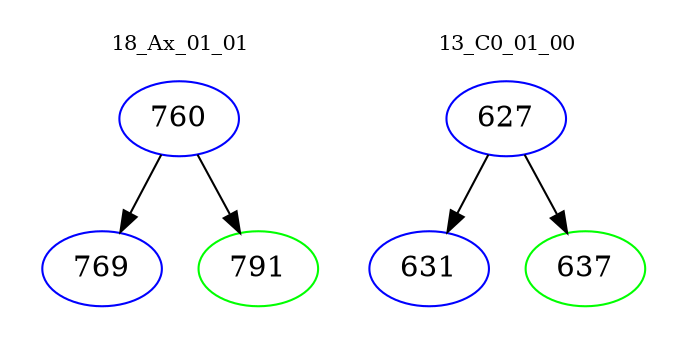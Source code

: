 digraph{
subgraph cluster_0 {
color = white
label = "18_Ax_01_01";
fontsize=10;
T0_760 [label="760", color="blue"]
T0_760 -> T0_769 [color="black"]
T0_769 [label="769", color="blue"]
T0_760 -> T0_791 [color="black"]
T0_791 [label="791", color="green"]
}
subgraph cluster_1 {
color = white
label = "13_C0_01_00";
fontsize=10;
T1_627 [label="627", color="blue"]
T1_627 -> T1_631 [color="black"]
T1_631 [label="631", color="blue"]
T1_627 -> T1_637 [color="black"]
T1_637 [label="637", color="green"]
}
}
